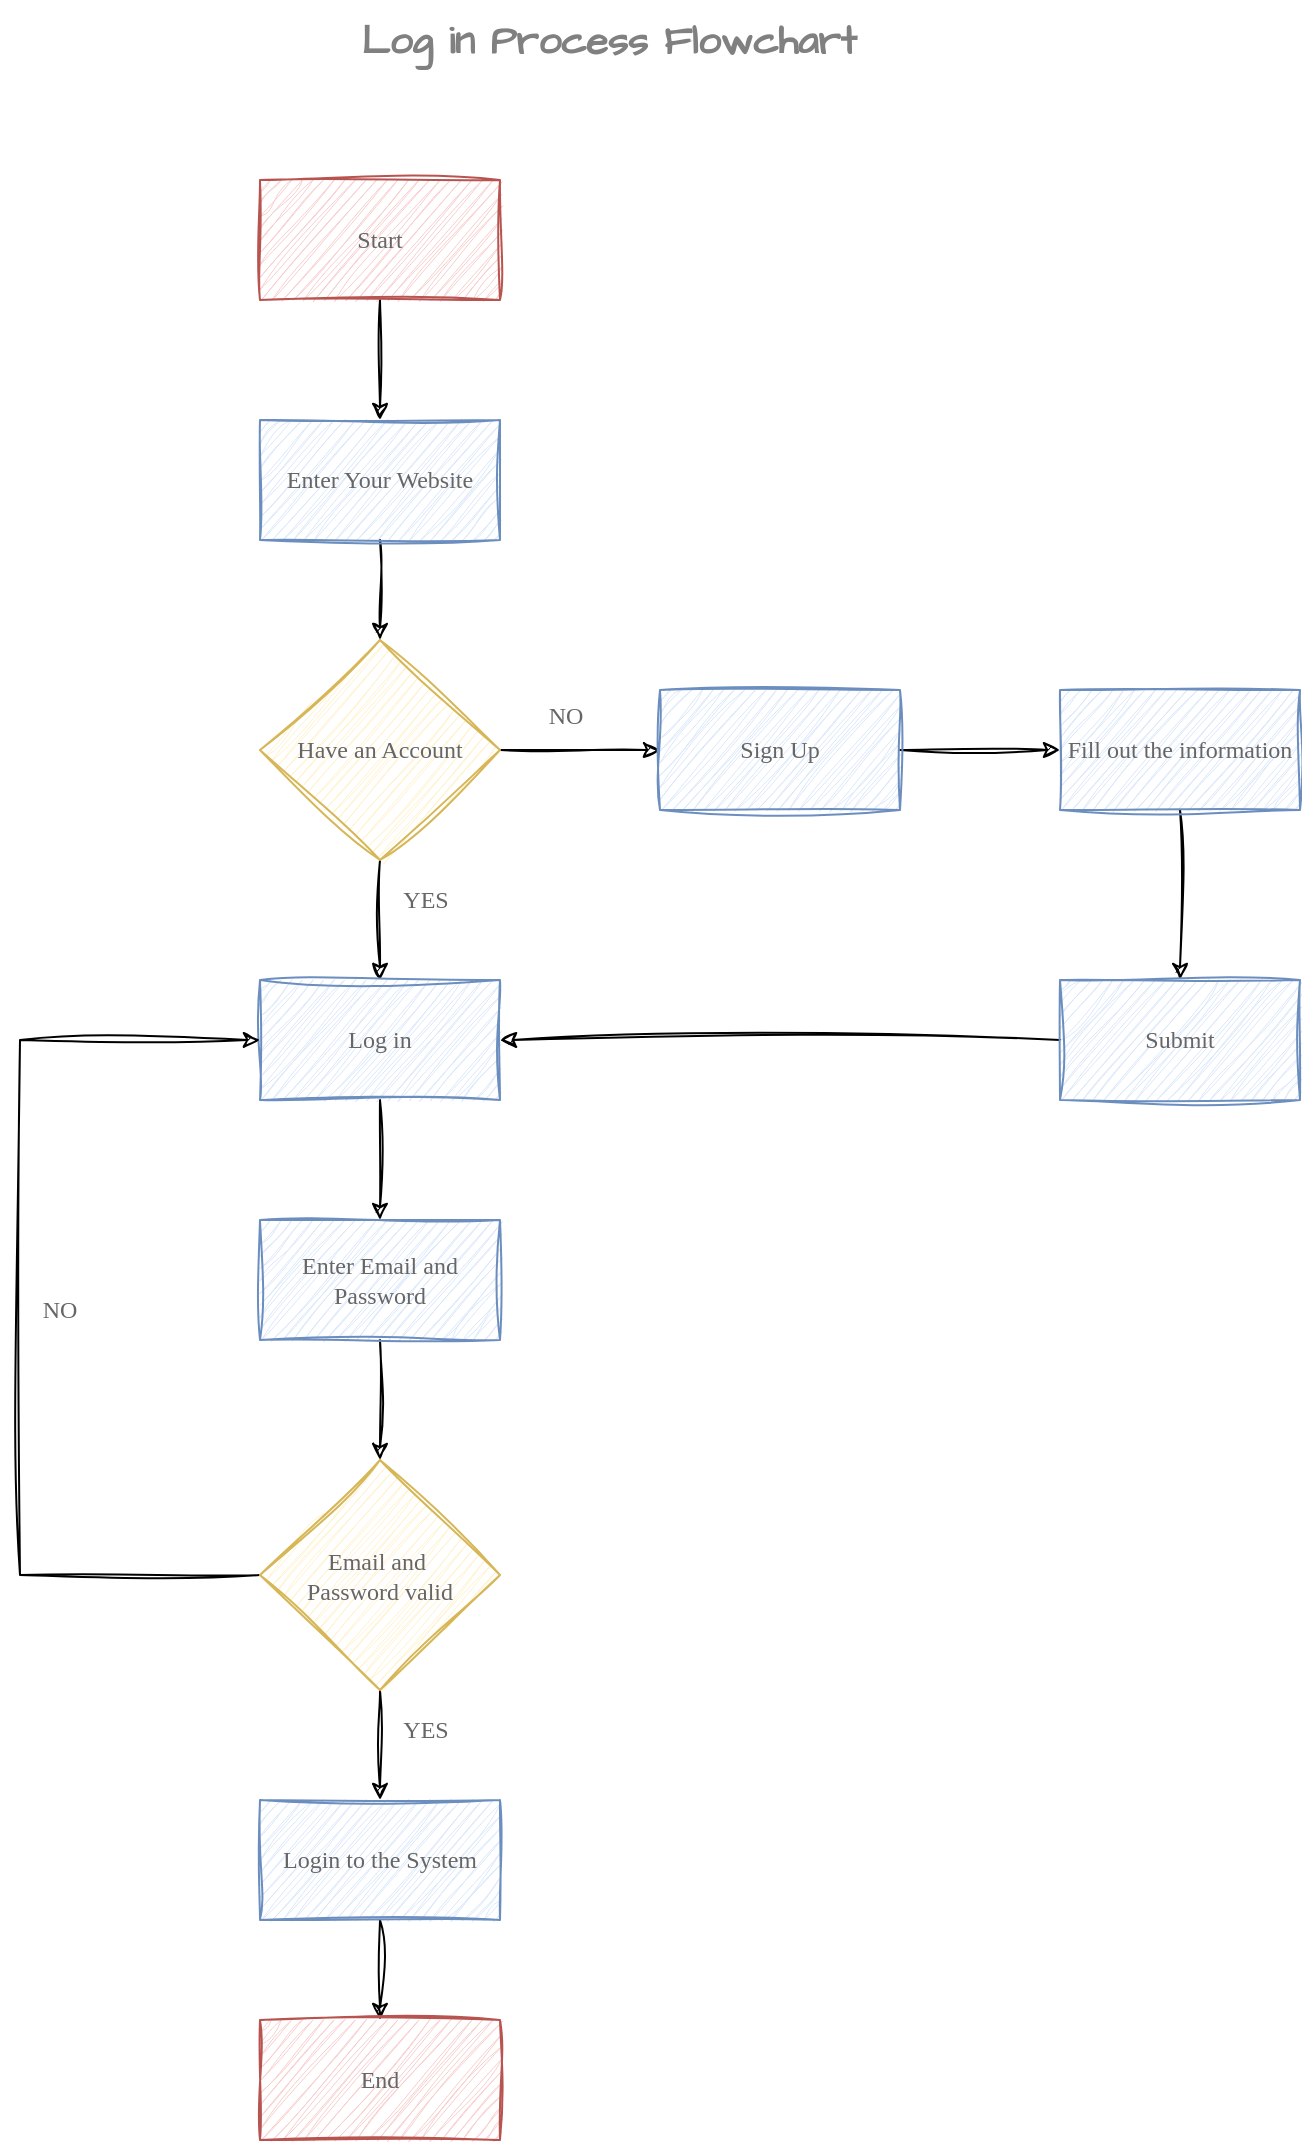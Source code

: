 <mxfile version="24.2.3" type="github">
  <diagram name="Page-1" id="qmp7L5_PuTplg2ZAJW9r">
    <mxGraphModel dx="1050" dy="522" grid="1" gridSize="10" guides="1" tooltips="1" connect="1" arrows="1" fold="1" page="1" pageScale="1" pageWidth="827" pageHeight="1169" math="0" shadow="0">
      <root>
        <mxCell id="0" />
        <mxCell id="1" parent="0" />
        <mxCell id="xs3YLlAJ-Z5TANyqH-92-1" value="" style="edgeStyle=orthogonalEdgeStyle;rounded=0;orthogonalLoop=1;jettySize=auto;html=1;sketch=1;curveFitting=1;jiggle=2;fontFamily=Comic Sans MS;fontColor=#666666;" edge="1" parent="1" source="xs3YLlAJ-Z5TANyqH-92-2" target="xs3YLlAJ-Z5TANyqH-92-4">
          <mxGeometry relative="1" as="geometry" />
        </mxCell>
        <mxCell id="xs3YLlAJ-Z5TANyqH-92-2" value="Start" style="rounded=0;whiteSpace=wrap;html=1;sketch=1;curveFitting=1;jiggle=2;fontFamily=Comic Sans MS;fillColor=#f8cecc;strokeColor=#b85450;fontColor=#666666;" vertex="1" parent="1">
          <mxGeometry x="240" y="110" width="120" height="60" as="geometry" />
        </mxCell>
        <mxCell id="xs3YLlAJ-Z5TANyqH-92-3" value="" style="edgeStyle=orthogonalEdgeStyle;rounded=0;orthogonalLoop=1;jettySize=auto;html=1;sketch=1;curveFitting=1;jiggle=2;fontFamily=Comic Sans MS;fontColor=#666666;" edge="1" parent="1" source="xs3YLlAJ-Z5TANyqH-92-4" target="xs3YLlAJ-Z5TANyqH-92-7">
          <mxGeometry relative="1" as="geometry" />
        </mxCell>
        <mxCell id="xs3YLlAJ-Z5TANyqH-92-4" value="Enter Your Website" style="rounded=0;whiteSpace=wrap;html=1;sketch=1;curveFitting=1;jiggle=2;fontFamily=Comic Sans MS;fillColor=#dae8fc;strokeColor=#6c8ebf;fontColor=#666666;" vertex="1" parent="1">
          <mxGeometry x="240" y="230" width="120" height="60" as="geometry" />
        </mxCell>
        <mxCell id="xs3YLlAJ-Z5TANyqH-92-5" value="" style="edgeStyle=orthogonalEdgeStyle;rounded=0;orthogonalLoop=1;jettySize=auto;html=1;sketch=1;curveFitting=1;jiggle=2;fontFamily=Comic Sans MS;fontColor=#666666;" edge="1" parent="1" source="xs3YLlAJ-Z5TANyqH-92-7" target="xs3YLlAJ-Z5TANyqH-92-9">
          <mxGeometry relative="1" as="geometry" />
        </mxCell>
        <mxCell id="xs3YLlAJ-Z5TANyqH-92-6" value="" style="edgeStyle=orthogonalEdgeStyle;rounded=0;orthogonalLoop=1;jettySize=auto;html=1;sketch=1;curveFitting=1;jiggle=2;fontFamily=Comic Sans MS;fontColor=#666666;" edge="1" parent="1" source="xs3YLlAJ-Z5TANyqH-92-7" target="xs3YLlAJ-Z5TANyqH-92-18">
          <mxGeometry relative="1" as="geometry" />
        </mxCell>
        <mxCell id="xs3YLlAJ-Z5TANyqH-92-7" value="Have an Account" style="rhombus;whiteSpace=wrap;html=1;rounded=0;sketch=1;curveFitting=1;jiggle=2;fontFamily=Comic Sans MS;fillColor=#fff2cc;strokeColor=#d6b656;fontColor=#666666;" vertex="1" parent="1">
          <mxGeometry x="240" y="340" width="120" height="110" as="geometry" />
        </mxCell>
        <mxCell id="xs3YLlAJ-Z5TANyqH-92-8" value="" style="edgeStyle=orthogonalEdgeStyle;rounded=0;orthogonalLoop=1;jettySize=auto;html=1;sketch=1;curveFitting=1;jiggle=2;fontFamily=Comic Sans MS;fontColor=#666666;" edge="1" parent="1" source="xs3YLlAJ-Z5TANyqH-92-9" target="xs3YLlAJ-Z5TANyqH-92-11">
          <mxGeometry relative="1" as="geometry" />
        </mxCell>
        <mxCell id="xs3YLlAJ-Z5TANyqH-92-9" value="Log in" style="whiteSpace=wrap;html=1;rounded=0;sketch=1;curveFitting=1;jiggle=2;fontFamily=Comic Sans MS;fillColor=#dae8fc;strokeColor=#6c8ebf;fontColor=#666666;" vertex="1" parent="1">
          <mxGeometry x="240" y="510" width="120" height="60" as="geometry" />
        </mxCell>
        <mxCell id="xs3YLlAJ-Z5TANyqH-92-10" value="" style="edgeStyle=orthogonalEdgeStyle;rounded=0;orthogonalLoop=1;jettySize=auto;html=1;sketch=1;curveFitting=1;jiggle=2;fontFamily=Comic Sans MS;fontColor=#666666;" edge="1" parent="1" source="xs3YLlAJ-Z5TANyqH-92-11" target="xs3YLlAJ-Z5TANyqH-92-14">
          <mxGeometry relative="1" as="geometry" />
        </mxCell>
        <mxCell id="xs3YLlAJ-Z5TANyqH-92-11" value="Enter Email and Password" style="whiteSpace=wrap;html=1;rounded=0;sketch=1;curveFitting=1;jiggle=2;fontFamily=Comic Sans MS;fillColor=#dae8fc;strokeColor=#6c8ebf;fontColor=#666666;" vertex="1" parent="1">
          <mxGeometry x="240" y="630" width="120" height="60" as="geometry" />
        </mxCell>
        <mxCell id="xs3YLlAJ-Z5TANyqH-92-12" value="" style="edgeStyle=orthogonalEdgeStyle;rounded=0;orthogonalLoop=1;jettySize=auto;html=1;sketch=1;curveFitting=1;jiggle=2;fontFamily=Comic Sans MS;fontColor=#666666;" edge="1" parent="1" source="xs3YLlAJ-Z5TANyqH-92-14" target="xs3YLlAJ-Z5TANyqH-92-16">
          <mxGeometry relative="1" as="geometry" />
        </mxCell>
        <mxCell id="xs3YLlAJ-Z5TANyqH-92-13" value="" style="edgeStyle=orthogonalEdgeStyle;rounded=0;orthogonalLoop=1;jettySize=auto;html=1;entryX=0;entryY=0.5;entryDx=0;entryDy=0;sketch=1;curveFitting=1;jiggle=2;fontFamily=Comic Sans MS;fontColor=#666666;" edge="1" parent="1" source="xs3YLlAJ-Z5TANyqH-92-14" target="xs3YLlAJ-Z5TANyqH-92-9">
          <mxGeometry relative="1" as="geometry">
            <mxPoint x="160" y="807.5" as="targetPoint" />
            <Array as="points">
              <mxPoint x="120" y="808" />
              <mxPoint x="120" y="540" />
            </Array>
          </mxGeometry>
        </mxCell>
        <mxCell id="xs3YLlAJ-Z5TANyqH-92-14" value="Email and&amp;nbsp;&lt;div&gt;Password valid&lt;/div&gt;" style="rhombus;whiteSpace=wrap;html=1;rounded=0;sketch=1;curveFitting=1;jiggle=2;fontFamily=Comic Sans MS;fillColor=#fff2cc;strokeColor=#d6b656;fontColor=#666666;" vertex="1" parent="1">
          <mxGeometry x="240" y="750" width="120" height="115" as="geometry" />
        </mxCell>
        <mxCell id="xs3YLlAJ-Z5TANyqH-92-15" value="" style="edgeStyle=orthogonalEdgeStyle;rounded=0;orthogonalLoop=1;jettySize=auto;html=1;sketch=1;curveFitting=1;jiggle=2;fontFamily=Comic Sans MS;fontColor=#666666;" edge="1" parent="1" source="xs3YLlAJ-Z5TANyqH-92-16" target="xs3YLlAJ-Z5TANyqH-92-27">
          <mxGeometry relative="1" as="geometry" />
        </mxCell>
        <mxCell id="xs3YLlAJ-Z5TANyqH-92-16" value="Login to the System" style="whiteSpace=wrap;html=1;rounded=0;sketch=1;curveFitting=1;jiggle=2;fontFamily=Comic Sans MS;fillColor=#dae8fc;strokeColor=#6c8ebf;fontColor=#666666;" vertex="1" parent="1">
          <mxGeometry x="240" y="920" width="120" height="60" as="geometry" />
        </mxCell>
        <mxCell id="xs3YLlAJ-Z5TANyqH-92-17" value="" style="edgeStyle=orthogonalEdgeStyle;rounded=0;orthogonalLoop=1;jettySize=auto;html=1;sketch=1;curveFitting=1;jiggle=2;fontFamily=Comic Sans MS;fontColor=#666666;" edge="1" parent="1" source="xs3YLlAJ-Z5TANyqH-92-18" target="xs3YLlAJ-Z5TANyqH-92-20">
          <mxGeometry relative="1" as="geometry" />
        </mxCell>
        <mxCell id="xs3YLlAJ-Z5TANyqH-92-18" value="Sign Up" style="whiteSpace=wrap;html=1;rounded=0;sketch=1;curveFitting=1;jiggle=2;fontFamily=Comic Sans MS;fillColor=#dae8fc;strokeColor=#6c8ebf;fontColor=#666666;" vertex="1" parent="1">
          <mxGeometry x="440" y="365" width="120" height="60" as="geometry" />
        </mxCell>
        <mxCell id="xs3YLlAJ-Z5TANyqH-92-19" value="" style="edgeStyle=orthogonalEdgeStyle;rounded=0;orthogonalLoop=1;jettySize=auto;html=1;sketch=1;curveFitting=1;jiggle=2;fontFamily=Comic Sans MS;fontColor=#666666;" edge="1" parent="1" source="xs3YLlAJ-Z5TANyqH-92-20" target="xs3YLlAJ-Z5TANyqH-92-22">
          <mxGeometry relative="1" as="geometry" />
        </mxCell>
        <mxCell id="xs3YLlAJ-Z5TANyqH-92-20" value="Fill out the information" style="whiteSpace=wrap;html=1;rounded=0;sketch=1;curveFitting=1;jiggle=2;fontFamily=Comic Sans MS;fillColor=#dae8fc;strokeColor=#6c8ebf;fontColor=#666666;" vertex="1" parent="1">
          <mxGeometry x="640" y="365" width="120" height="60" as="geometry" />
        </mxCell>
        <mxCell id="xs3YLlAJ-Z5TANyqH-92-21" style="edgeStyle=orthogonalEdgeStyle;rounded=0;orthogonalLoop=1;jettySize=auto;html=1;entryX=1;entryY=0.5;entryDx=0;entryDy=0;sketch=1;curveFitting=1;jiggle=2;fontFamily=Comic Sans MS;fontColor=#666666;" edge="1" parent="1" source="xs3YLlAJ-Z5TANyqH-92-22" target="xs3YLlAJ-Z5TANyqH-92-9">
          <mxGeometry relative="1" as="geometry" />
        </mxCell>
        <mxCell id="xs3YLlAJ-Z5TANyqH-92-22" value="Submit" style="rounded=0;whiteSpace=wrap;html=1;sketch=1;curveFitting=1;jiggle=2;fontFamily=Comic Sans MS;fillColor=#dae8fc;strokeColor=#6c8ebf;fontColor=#666666;" vertex="1" parent="1">
          <mxGeometry x="640" y="510" width="120" height="60" as="geometry" />
        </mxCell>
        <mxCell id="xs3YLlAJ-Z5TANyqH-92-23" value="YES" style="text;html=1;align=center;verticalAlign=middle;whiteSpace=wrap;rounded=0;sketch=1;curveFitting=1;jiggle=2;fontFamily=Comic Sans MS;fontColor=#666666;" vertex="1" parent="1">
          <mxGeometry x="293" y="455" width="60" height="30" as="geometry" />
        </mxCell>
        <mxCell id="xs3YLlAJ-Z5TANyqH-92-24" value="NO" style="text;html=1;align=center;verticalAlign=middle;whiteSpace=wrap;rounded=0;sketch=1;curveFitting=1;jiggle=2;fontFamily=Comic Sans MS;fontColor=#666666;" vertex="1" parent="1">
          <mxGeometry x="363" y="363" width="60" height="30" as="geometry" />
        </mxCell>
        <mxCell id="xs3YLlAJ-Z5TANyqH-92-25" value="YES" style="text;html=1;align=center;verticalAlign=middle;whiteSpace=wrap;rounded=0;sketch=1;curveFitting=1;jiggle=2;fontFamily=Comic Sans MS;fontColor=#666666;" vertex="1" parent="1">
          <mxGeometry x="293" y="870" width="60" height="30" as="geometry" />
        </mxCell>
        <mxCell id="xs3YLlAJ-Z5TANyqH-92-26" value="NO" style="text;html=1;align=center;verticalAlign=middle;whiteSpace=wrap;rounded=0;sketch=1;curveFitting=1;jiggle=2;fontFamily=Comic Sans MS;fontColor=#666666;" vertex="1" parent="1">
          <mxGeometry x="110" y="660" width="60" height="30" as="geometry" />
        </mxCell>
        <mxCell id="xs3YLlAJ-Z5TANyqH-92-27" value="End" style="whiteSpace=wrap;html=1;rounded=0;sketch=1;curveFitting=1;jiggle=2;fontFamily=Comic Sans MS;fillColor=#f8cecc;strokeColor=#b85450;fontColor=#666666;" vertex="1" parent="1">
          <mxGeometry x="240" y="1030" width="120" height="60" as="geometry" />
        </mxCell>
        <mxCell id="xs3YLlAJ-Z5TANyqH-92-28" value="Log in Process Flowchart" style="text;html=1;align=center;verticalAlign=middle;resizable=0;points=[];autosize=1;strokeColor=none;fillColor=none;fontFamily=Architects Daughter;fontSource=https://fonts.googleapis.com/css?family=Architects+Daughter;fontSize=20;fontStyle=1;fontColor=#808080;" vertex="1" parent="1">
          <mxGeometry x="279" y="20" width="270" height="40" as="geometry" />
        </mxCell>
      </root>
    </mxGraphModel>
  </diagram>
</mxfile>
